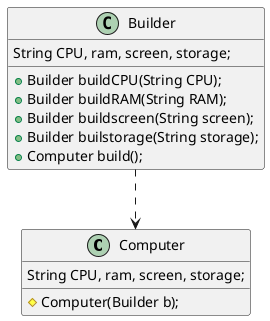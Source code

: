 @startuml
'https://plantuml.com/class-diagram
class Computer{
    String CPU, ram, screen, storage;
    #Computer(Builder b);
}
class Builder{
    String CPU, ram, screen, storage;
    +Builder buildCPU(String CPU);
    +Builder buildRAM(String RAM);
    +Builder buildscreen(String screen);
    +Builder builstorage(String storage);
    +Computer build();
}

Builder ..> Computer

@enduml